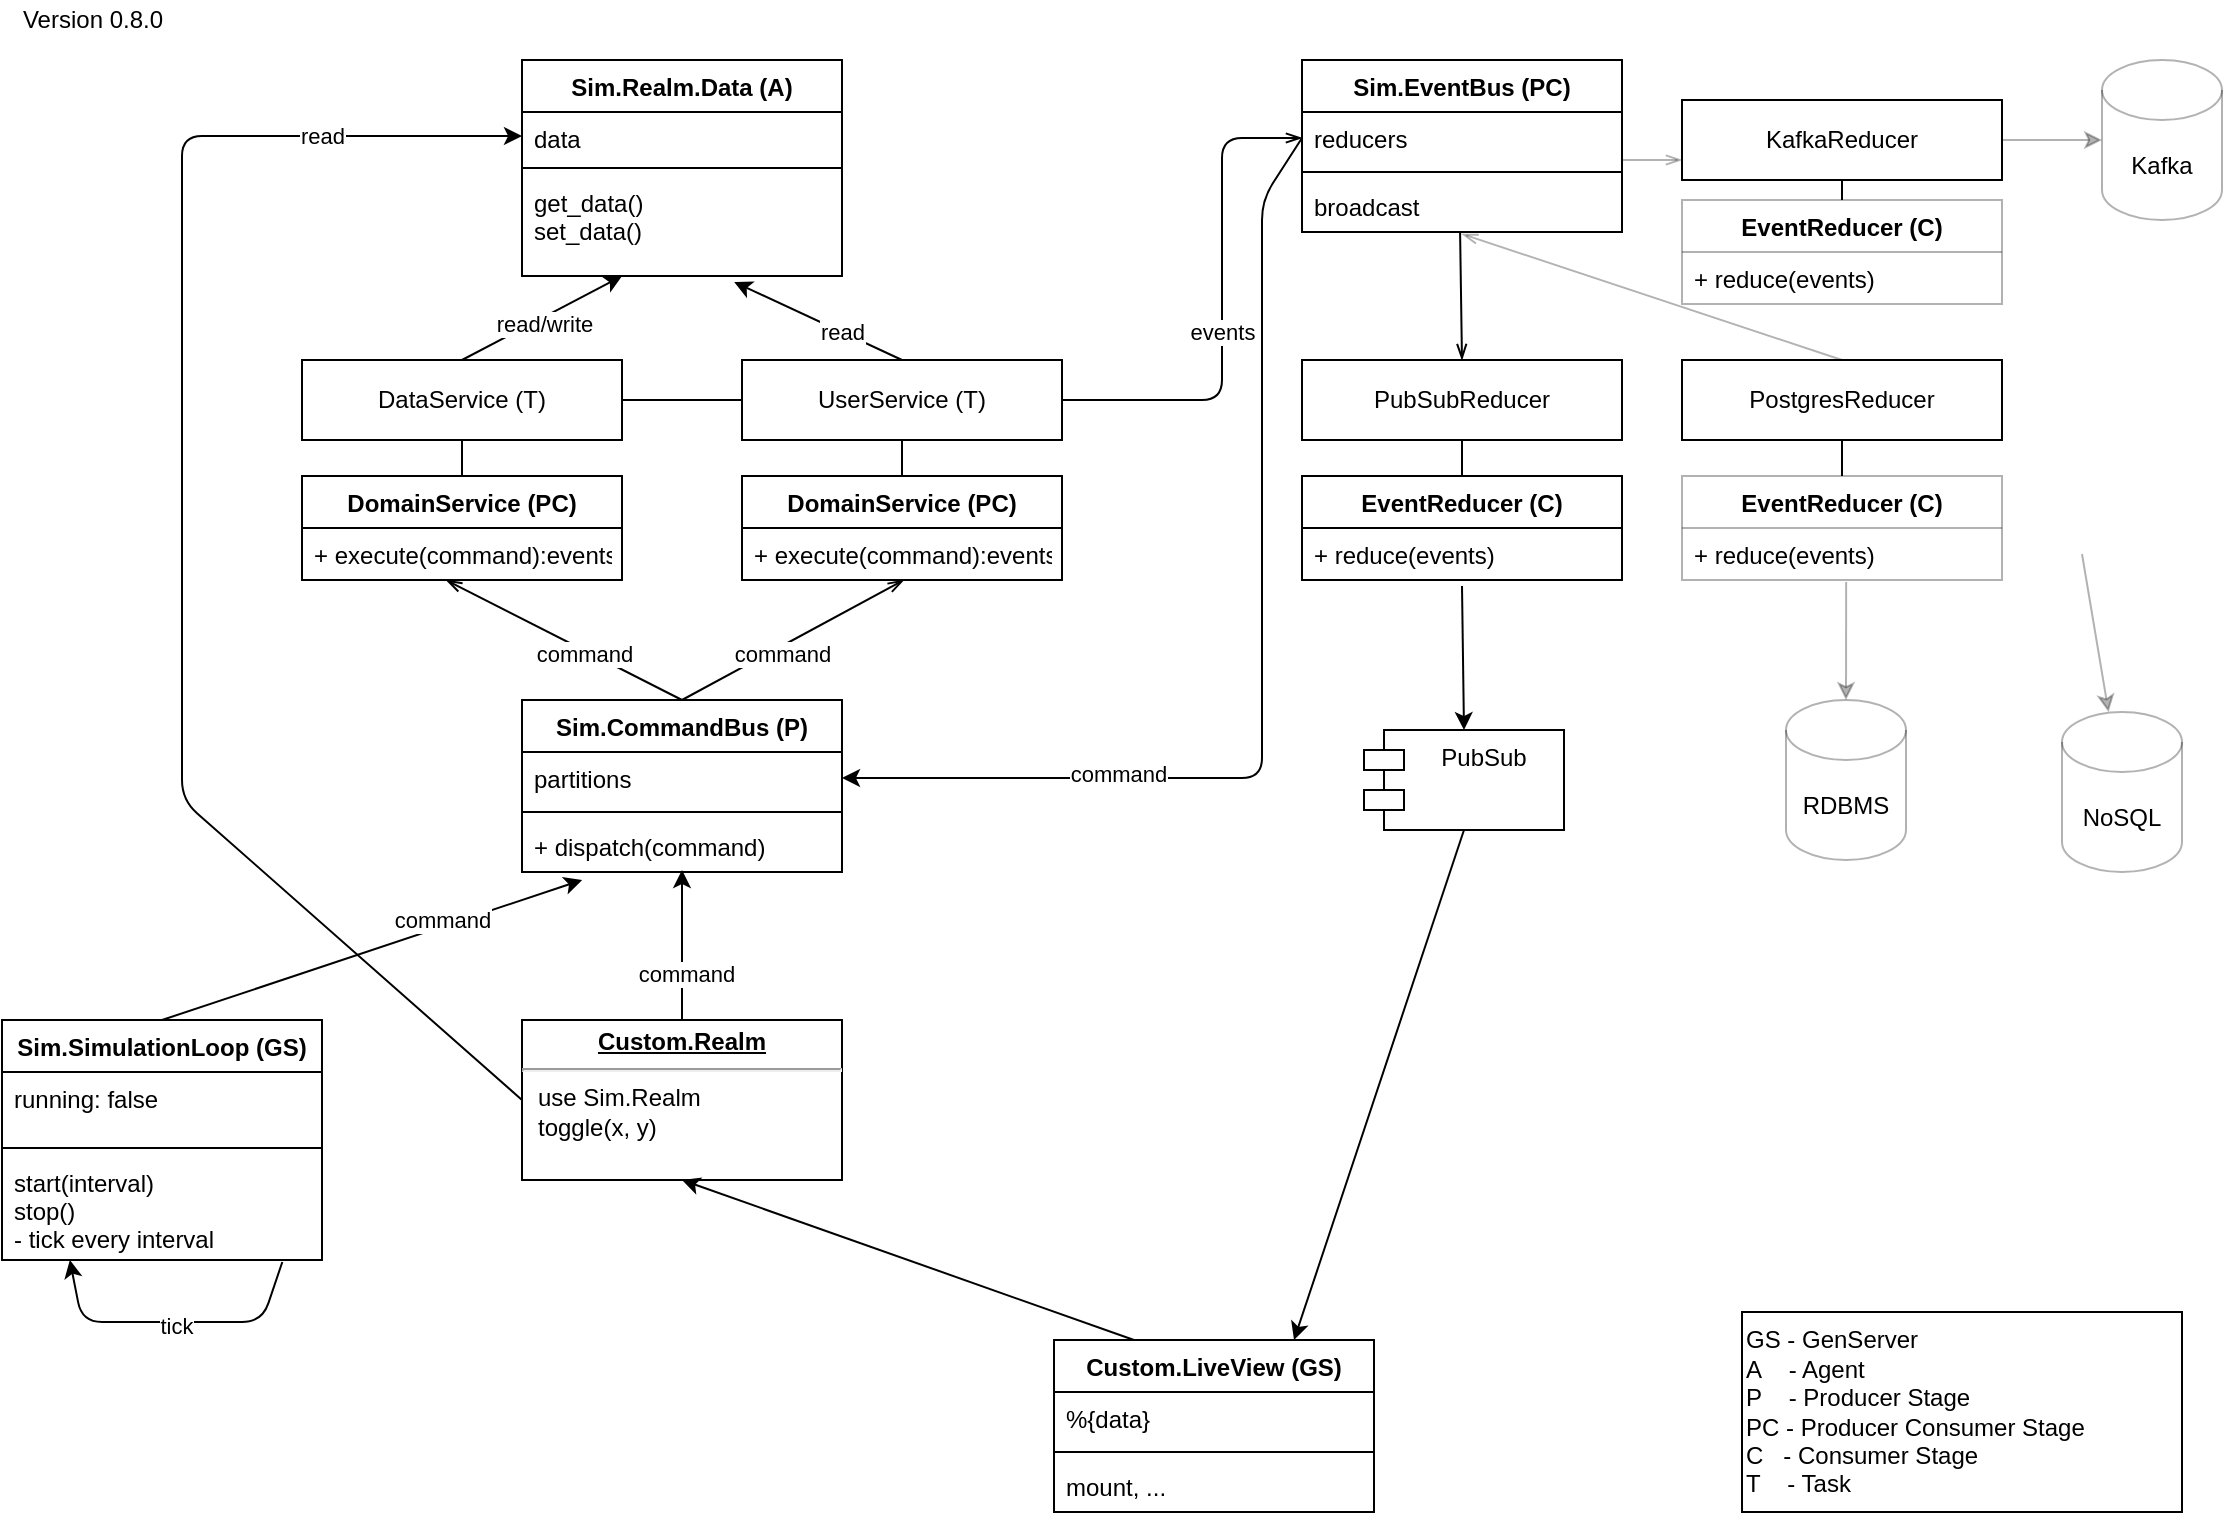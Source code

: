 <mxfile version="20.3.0" type="device"><diagram id="AdwI3hXEqUXo8Jf-QVOq" name="Page-1"><mxGraphModel dx="946" dy="616" grid="1" gridSize="10" guides="1" tooltips="1" connect="1" arrows="1" fold="1" page="1" pageScale="1" pageWidth="1169" pageHeight="827" math="0" shadow="0"><root><mxCell id="0"/><mxCell id="1" parent="0"/><mxCell id="UOPCzXccM1k2bYzfqvpx-34" value="&lt;p style=&quot;margin: 0px ; margin-top: 4px ; text-align: center ; text-decoration: underline&quot;&gt;&lt;b&gt;Custom.Realm&lt;/b&gt;&lt;/p&gt;&lt;hr&gt;&lt;p style=&quot;margin: 0px ; margin-left: 8px&quot;&gt;use Sim.Realm&lt;/p&gt;&lt;p style=&quot;margin: 0px ; margin-left: 8px&quot;&gt;toggle(x, y)&lt;/p&gt;" style="verticalAlign=top;align=left;overflow=fill;fontSize=12;fontFamily=Helvetica;html=1;" parent="1" vertex="1"><mxGeometry x="290" y="550" width="160" height="80" as="geometry"/></mxCell><mxCell id="UOPCzXccM1k2bYzfqvpx-37" style="edgeStyle=orthogonalEdgeStyle;rounded=0;orthogonalLoop=1;jettySize=auto;html=1;exitX=0.5;exitY=1;exitDx=0;exitDy=0;" parent="1" source="UOPCzXccM1k2bYzfqvpx-34" target="UOPCzXccM1k2bYzfqvpx-34" edge="1"><mxGeometry relative="1" as="geometry"/></mxCell><mxCell id="UOPCzXccM1k2bYzfqvpx-52" value="" style="endArrow=classic;html=1;entryX=0.5;entryY=1;entryDx=0;entryDy=0;exitX=0.25;exitY=0;exitDx=0;exitDy=0;" parent="1" source="UOPCzXccM1k2bYzfqvpx-47" target="UOPCzXccM1k2bYzfqvpx-34" edge="1"><mxGeometry width="50" height="50" relative="1" as="geometry"><mxPoint x="190" y="631" as="sourcePoint"/><mxPoint x="240" y="581" as="targetPoint"/></mxGeometry></mxCell><mxCell id="UOPCzXccM1k2bYzfqvpx-5" value="Sim.Realm.Data (A)" style="swimlane;fontStyle=1;align=center;verticalAlign=top;childLayout=stackLayout;horizontal=1;startSize=26;horizontalStack=0;resizeParent=1;resizeParentMax=0;resizeLast=0;collapsible=1;marginBottom=0;" parent="1" vertex="1"><mxGeometry x="290" y="70" width="160" height="108" as="geometry"/></mxCell><mxCell id="UOPCzXccM1k2bYzfqvpx-6" value="data" style="text;strokeColor=none;fillColor=none;align=left;verticalAlign=top;spacingLeft=4;spacingRight=4;overflow=hidden;rotatable=0;points=[[0,0.5],[1,0.5]];portConstraint=eastwest;" parent="UOPCzXccM1k2bYzfqvpx-5" vertex="1"><mxGeometry y="26" width="160" height="24" as="geometry"/></mxCell><mxCell id="UOPCzXccM1k2bYzfqvpx-7" value="" style="line;strokeWidth=1;fillColor=none;align=left;verticalAlign=middle;spacingTop=-1;spacingLeft=3;spacingRight=3;rotatable=0;labelPosition=right;points=[];portConstraint=eastwest;" parent="UOPCzXccM1k2bYzfqvpx-5" vertex="1"><mxGeometry y="50" width="160" height="8" as="geometry"/></mxCell><mxCell id="UOPCzXccM1k2bYzfqvpx-8" value="get_data()&#10;set_data()" style="text;strokeColor=none;fillColor=none;align=left;verticalAlign=top;spacingLeft=4;spacingRight=4;overflow=hidden;rotatable=0;points=[[0,0.5],[1,0.5]];portConstraint=eastwest;" parent="UOPCzXccM1k2bYzfqvpx-5" vertex="1"><mxGeometry y="58" width="160" height="50" as="geometry"/></mxCell><mxCell id="UOPCzXccM1k2bYzfqvpx-9" value="Sim.SimulationLoop (GS)" style="swimlane;fontStyle=1;align=center;verticalAlign=top;childLayout=stackLayout;horizontal=1;startSize=26;horizontalStack=0;resizeParent=1;resizeParentMax=0;resizeLast=0;collapsible=1;marginBottom=0;" parent="1" vertex="1"><mxGeometry x="30" y="550" width="160" height="120" as="geometry"/></mxCell><mxCell id="UOPCzXccM1k2bYzfqvpx-10" value="running: false" style="text;strokeColor=none;fillColor=none;align=left;verticalAlign=top;spacingLeft=4;spacingRight=4;overflow=hidden;rotatable=0;points=[[0,0.5],[1,0.5]];portConstraint=eastwest;" parent="UOPCzXccM1k2bYzfqvpx-9" vertex="1"><mxGeometry y="26" width="160" height="34" as="geometry"/></mxCell><mxCell id="UOPCzXccM1k2bYzfqvpx-11" value="" style="line;strokeWidth=1;fillColor=none;align=left;verticalAlign=middle;spacingTop=-1;spacingLeft=3;spacingRight=3;rotatable=0;labelPosition=right;points=[];portConstraint=eastwest;" parent="UOPCzXccM1k2bYzfqvpx-9" vertex="1"><mxGeometry y="60" width="160" height="8" as="geometry"/></mxCell><mxCell id="UOPCzXccM1k2bYzfqvpx-12" value="start(interval)&#10;stop()&#10;- tick every interval" style="text;strokeColor=none;fillColor=none;align=left;verticalAlign=top;spacingLeft=4;spacingRight=4;overflow=hidden;rotatable=0;points=[[0,0.5],[1,0.5]];portConstraint=eastwest;" parent="UOPCzXccM1k2bYzfqvpx-9" vertex="1"><mxGeometry y="68" width="160" height="52" as="geometry"/></mxCell><mxCell id="UOPCzXccM1k2bYzfqvpx-57" value="" style="endArrow=classic;html=1;entryX=0.212;entryY=1;entryDx=0;entryDy=0;entryPerimeter=0;exitX=0.876;exitY=1.019;exitDx=0;exitDy=0;exitPerimeter=0;" parent="UOPCzXccM1k2bYzfqvpx-9" source="UOPCzXccM1k2bYzfqvpx-12" target="UOPCzXccM1k2bYzfqvpx-12" edge="1"><mxGeometry width="50" height="50" relative="1" as="geometry"><mxPoint x="170" y="130" as="sourcePoint"/><mxPoint x="140" y="170" as="targetPoint"/><Array as="points"><mxPoint x="130" y="151"/><mxPoint x="40" y="151"/></Array></mxGeometry></mxCell><mxCell id="UOPCzXccM1k2bYzfqvpx-58" value="tick" style="edgeLabel;html=1;align=center;verticalAlign=middle;resizable=0;points=[];" parent="UOPCzXccM1k2bYzfqvpx-57" vertex="1" connectable="0"><mxGeometry x="-0.021" y="1" relative="1" as="geometry"><mxPoint y="1" as="offset"/></mxGeometry></mxCell><mxCell id="UOPCzXccM1k2bYzfqvpx-47" value="Custom.LiveView (GS)" style="swimlane;fontStyle=1;align=center;verticalAlign=top;childLayout=stackLayout;horizontal=1;startSize=26;horizontalStack=0;resizeParent=1;resizeParentMax=0;resizeLast=0;collapsible=1;marginBottom=0;" parent="1" vertex="1"><mxGeometry x="556" y="710" width="160" height="86" as="geometry"/></mxCell><mxCell id="UOPCzXccM1k2bYzfqvpx-48" value="%{data}" style="text;strokeColor=none;fillColor=none;align=left;verticalAlign=top;spacingLeft=4;spacingRight=4;overflow=hidden;rotatable=0;points=[[0,0.5],[1,0.5]];portConstraint=eastwest;" parent="UOPCzXccM1k2bYzfqvpx-47" vertex="1"><mxGeometry y="26" width="160" height="26" as="geometry"/></mxCell><mxCell id="UOPCzXccM1k2bYzfqvpx-49" value="" style="line;strokeWidth=1;fillColor=none;align=left;verticalAlign=middle;spacingTop=-1;spacingLeft=3;spacingRight=3;rotatable=0;labelPosition=right;points=[];portConstraint=eastwest;" parent="UOPCzXccM1k2bYzfqvpx-47" vertex="1"><mxGeometry y="52" width="160" height="8" as="geometry"/></mxCell><mxCell id="UOPCzXccM1k2bYzfqvpx-50" value="mount, ..." style="text;strokeColor=none;fillColor=none;align=left;verticalAlign=top;spacingLeft=4;spacingRight=4;overflow=hidden;rotatable=0;points=[[0,0.5],[1,0.5]];portConstraint=eastwest;" parent="UOPCzXccM1k2bYzfqvpx-47" vertex="1"><mxGeometry y="60" width="160" height="26" as="geometry"/></mxCell><mxCell id="2" value="Sim.CommandBus (P)" style="swimlane;fontStyle=1;align=center;verticalAlign=top;childLayout=stackLayout;horizontal=1;startSize=26;horizontalStack=0;resizeParent=1;resizeParentMax=0;resizeLast=0;collapsible=1;marginBottom=0;" parent="1" vertex="1"><mxGeometry x="290" y="390" width="160" height="86" as="geometry"/></mxCell><mxCell id="3" value="partitions" style="text;strokeColor=none;fillColor=none;align=left;verticalAlign=top;spacingLeft=4;spacingRight=4;overflow=hidden;rotatable=0;points=[[0,0.5],[1,0.5]];portConstraint=eastwest;" parent="2" vertex="1"><mxGeometry y="26" width="160" height="26" as="geometry"/></mxCell><mxCell id="4" value="" style="line;strokeWidth=1;fillColor=none;align=left;verticalAlign=middle;spacingTop=-1;spacingLeft=3;spacingRight=3;rotatable=0;labelPosition=right;points=[];portConstraint=eastwest;" parent="2" vertex="1"><mxGeometry y="52" width="160" height="8" as="geometry"/></mxCell><mxCell id="5" value="+ dispatch(command)" style="text;strokeColor=none;fillColor=none;align=left;verticalAlign=top;spacingLeft=4;spacingRight=4;overflow=hidden;rotatable=0;points=[[0,0.5],[1,0.5]];portConstraint=eastwest;" parent="2" vertex="1"><mxGeometry y="60" width="160" height="26" as="geometry"/></mxCell><mxCell id="6" value="DomainService (PC)" style="swimlane;fontStyle=1;align=center;verticalAlign=top;childLayout=stackLayout;horizontal=1;startSize=26;horizontalStack=0;resizeParent=1;resizeParentMax=0;resizeLast=0;collapsible=1;marginBottom=0;" parent="1" vertex="1"><mxGeometry x="180" y="278" width="160" height="52" as="geometry"/></mxCell><mxCell id="9" value="+ execute(command):events" style="text;strokeColor=none;fillColor=none;align=left;verticalAlign=top;spacingLeft=4;spacingRight=4;overflow=hidden;rotatable=0;points=[[0,0.5],[1,0.5]];portConstraint=eastwest;" parent="6" vertex="1"><mxGeometry y="26" width="160" height="26" as="geometry"/></mxCell><mxCell id="10" value="DomainService (PC)" style="swimlane;fontStyle=1;align=center;verticalAlign=top;childLayout=stackLayout;horizontal=1;startSize=26;horizontalStack=0;resizeParent=1;resizeParentMax=0;resizeLast=0;collapsible=1;marginBottom=0;" parent="1" vertex="1"><mxGeometry x="400" y="278" width="160" height="52" as="geometry"/></mxCell><mxCell id="13" value="+ execute(command):events" style="text;strokeColor=none;fillColor=none;align=left;verticalAlign=top;spacingLeft=4;spacingRight=4;overflow=hidden;rotatable=0;points=[[0,0.5],[1,0.5]];portConstraint=eastwest;" parent="10" vertex="1"><mxGeometry y="26" width="160" height="26" as="geometry"/></mxCell><mxCell id="14" value="Sim.EventBus (PC)" style="swimlane;fontStyle=1;align=center;verticalAlign=top;childLayout=stackLayout;horizontal=1;startSize=26;horizontalStack=0;resizeParent=1;resizeParentMax=0;resizeLast=0;collapsible=1;marginBottom=0;" parent="1" vertex="1"><mxGeometry x="680" y="70" width="160" height="86" as="geometry"/></mxCell><mxCell id="15" value="reducers" style="text;strokeColor=none;fillColor=none;align=left;verticalAlign=top;spacingLeft=4;spacingRight=4;overflow=hidden;rotatable=0;points=[[0,0.5],[1,0.5]];portConstraint=eastwest;" parent="14" vertex="1"><mxGeometry y="26" width="160" height="26" as="geometry"/></mxCell><mxCell id="16" value="" style="line;strokeWidth=1;fillColor=none;align=left;verticalAlign=middle;spacingTop=-1;spacingLeft=3;spacingRight=3;rotatable=0;labelPosition=right;points=[];portConstraint=eastwest;" parent="14" vertex="1"><mxGeometry y="52" width="160" height="8" as="geometry"/></mxCell><mxCell id="17" value="broadcast" style="text;strokeColor=none;fillColor=none;align=left;verticalAlign=top;spacingLeft=4;spacingRight=4;overflow=hidden;rotatable=0;points=[[0,0.5],[1,0.5]];portConstraint=eastwest;" parent="14" vertex="1"><mxGeometry y="60" width="160" height="26" as="geometry"/></mxCell><mxCell id="18" value="EventReducer (C)" style="swimlane;fontStyle=1;align=center;verticalAlign=top;childLayout=stackLayout;horizontal=1;startSize=26;horizontalStack=0;resizeParent=1;resizeParentMax=0;resizeLast=0;collapsible=1;marginBottom=0;" parent="1" vertex="1"><mxGeometry x="680" y="278" width="160" height="52" as="geometry"/></mxCell><mxCell id="21" value="+ reduce(events)" style="text;strokeColor=none;fillColor=none;align=left;verticalAlign=top;spacingLeft=4;spacingRight=4;overflow=hidden;rotatable=0;points=[[0,0.5],[1,0.5]];portConstraint=eastwest;" parent="18" vertex="1"><mxGeometry y="26" width="160" height="26" as="geometry"/></mxCell><mxCell id="22" value="PubSub" style="shape=module;align=left;spacingLeft=20;align=center;verticalAlign=top;" parent="1" vertex="1"><mxGeometry x="711" y="405" width="100" height="50" as="geometry"/></mxCell><mxCell id="23" value="RDBMS" style="shape=cylinder3;whiteSpace=wrap;html=1;boundedLbl=1;backgroundOutline=1;size=15;opacity=30;" parent="1" vertex="1"><mxGeometry x="922" y="390" width="60" height="80" as="geometry"/></mxCell><mxCell id="24" value="NoSQL" style="shape=cylinder3;whiteSpace=wrap;html=1;boundedLbl=1;backgroundOutline=1;size=15;opacity=30;" parent="1" vertex="1"><mxGeometry x="1060" y="396" width="60" height="80" as="geometry"/></mxCell><mxCell id="25" value="" style="endArrow=classic;html=1;exitX=0.5;exitY=1;exitDx=0;exitDy=0;entryX=0.75;entryY=0;entryDx=0;entryDy=0;" parent="1" source="22" target="UOPCzXccM1k2bYzfqvpx-47" edge="1"><mxGeometry width="50" height="50" relative="1" as="geometry"><mxPoint x="600" y="660" as="sourcePoint"/><mxPoint x="850" y="670" as="targetPoint"/></mxGeometry></mxCell><mxCell id="26" value="" style="endArrow=classic;html=1;exitX=0.5;exitY=0;exitDx=0;exitDy=0;entryX=0.5;entryY=0.962;entryDx=0;entryDy=0;entryPerimeter=0;" parent="1" source="UOPCzXccM1k2bYzfqvpx-34" target="5" edge="1"><mxGeometry width="50" height="50" relative="1" as="geometry"><mxPoint x="560" y="400" as="sourcePoint"/><mxPoint x="610" y="350" as="targetPoint"/></mxGeometry></mxCell><mxCell id="48" value="command" style="edgeLabel;html=1;align=center;verticalAlign=middle;resizable=0;points=[];" parent="26" vertex="1" connectable="0"><mxGeometry x="-0.374" y="-2" relative="1" as="geometry"><mxPoint as="offset"/></mxGeometry></mxCell><mxCell id="27" value="" style="endArrow=openThin;html=1;exitX=0.5;exitY=0;exitDx=0;exitDy=0;entryX=0.506;entryY=1;entryDx=0;entryDy=0;entryPerimeter=0;startArrow=none;startFill=0;endFill=0;" parent="1" source="2" target="13" edge="1"><mxGeometry width="50" height="50" relative="1" as="geometry"><mxPoint x="560" y="400" as="sourcePoint"/><mxPoint x="481" y="297" as="targetPoint"/></mxGeometry></mxCell><mxCell id="47" value="command" style="edgeLabel;html=1;align=center;verticalAlign=middle;resizable=0;points=[];" parent="27" vertex="1" connectable="0"><mxGeometry x="-0.138" y="-3" relative="1" as="geometry"><mxPoint as="offset"/></mxGeometry></mxCell><mxCell id="28" value="" style="endArrow=openThin;html=1;exitX=0.5;exitY=0;exitDx=0;exitDy=0;entryX=0.45;entryY=1;entryDx=0;entryDy=0;entryPerimeter=0;endFill=0;startArrow=none;startFill=0;" parent="1" source="2" target="9" edge="1"><mxGeometry width="50" height="50" relative="1" as="geometry"><mxPoint x="560" y="400" as="sourcePoint"/><mxPoint x="610" y="350" as="targetPoint"/></mxGeometry></mxCell><mxCell id="46" value="command" style="edgeLabel;html=1;align=center;verticalAlign=middle;resizable=0;points=[];" parent="28" vertex="1" connectable="0"><mxGeometry x="-0.311" y="1" relative="1" as="geometry"><mxPoint x="-8.54" y="-4" as="offset"/></mxGeometry></mxCell><mxCell id="29" value="" style="endArrow=classic;html=1;exitX=0.5;exitY=0;exitDx=0;exitDy=0;entryX=0.188;entryY=1.154;entryDx=0;entryDy=0;entryPerimeter=0;" parent="1" source="UOPCzXccM1k2bYzfqvpx-9" target="5" edge="1"><mxGeometry width="50" height="50" relative="1" as="geometry"><mxPoint x="160" y="610" as="sourcePoint"/><mxPoint x="210" y="560" as="targetPoint"/></mxGeometry></mxCell><mxCell id="49" value="command" style="edgeLabel;html=1;align=center;verticalAlign=middle;resizable=0;points=[];" parent="29" vertex="1" connectable="0"><mxGeometry x="-0.223" y="2" relative="1" as="geometry"><mxPoint x="59" y="-21" as="offset"/></mxGeometry></mxCell><mxCell id="30" value="" style="endArrow=classic;html=1;exitX=0.5;exitY=0;exitDx=0;exitDy=0;entryX=0.313;entryY=1;entryDx=0;entryDy=0;entryPerimeter=0;" parent="1" source="hB40wDocYYzdsAfpNiLK-57" target="UOPCzXccM1k2bYzfqvpx-8" edge="1"><mxGeometry width="50" height="50" relative="1" as="geometry"><mxPoint x="410" y="210" as="sourcePoint"/><mxPoint x="360" y="180" as="targetPoint"/></mxGeometry></mxCell><mxCell id="44" value="read/write" style="edgeLabel;html=1;align=center;verticalAlign=middle;resizable=0;points=[];" parent="30" vertex="1" connectable="0"><mxGeometry x="-0.013" y="-3" relative="1" as="geometry"><mxPoint as="offset"/></mxGeometry></mxCell><mxCell id="31" value="" style="endArrow=classic;html=1;entryX=0.663;entryY=1.06;entryDx=0;entryDy=0;entryPerimeter=0;exitX=0.5;exitY=0;exitDx=0;exitDy=0;" parent="1" source="hB40wDocYYzdsAfpNiLK-59" target="UOPCzXccM1k2bYzfqvpx-8" edge="1"><mxGeometry width="50" height="50" relative="1" as="geometry"><mxPoint x="500" y="200" as="sourcePoint"/><mxPoint x="460" y="160" as="targetPoint"/></mxGeometry></mxCell><mxCell id="45" value="read" style="edgeLabel;html=1;align=center;verticalAlign=middle;resizable=0;points=[];" parent="31" vertex="1" connectable="0"><mxGeometry x="-0.291" relative="1" as="geometry"><mxPoint as="offset"/></mxGeometry></mxCell><mxCell id="32" value="EventReducer (C)" style="swimlane;fontStyle=1;align=center;verticalAlign=top;childLayout=stackLayout;horizontal=1;startSize=26;horizontalStack=0;resizeParent=1;resizeParentMax=0;resizeLast=0;collapsible=1;marginBottom=0;opacity=30;" parent="1" vertex="1"><mxGeometry x="870" y="278" width="160" height="52" as="geometry"/></mxCell><mxCell id="35" value="+ reduce(events)" style="text;strokeColor=none;fillColor=none;align=left;verticalAlign=top;spacingLeft=4;spacingRight=4;overflow=hidden;rotatable=0;points=[[0,0.5],[1,0.5]];portConstraint=eastwest;opacity=30;" parent="32" vertex="1"><mxGeometry y="26" width="160" height="26" as="geometry"/></mxCell><mxCell id="36" value="" style="endArrow=none;html=1;exitX=0.5;exitY=1;exitDx=0;exitDy=0;entryX=0.5;entryY=0;entryDx=0;entryDy=0;endFill=0;startArrow=none;startFill=0;" parent="1" source="hB40wDocYYzdsAfpNiLK-68" target="18" edge="1"><mxGeometry width="50" height="50" relative="1" as="geometry"><mxPoint x="570" y="260" as="sourcePoint"/><mxPoint x="620" y="210" as="targetPoint"/></mxGeometry></mxCell><mxCell id="38" value="" style="endArrow=none;html=1;entryX=0.5;entryY=0;entryDx=0;entryDy=0;opacity=30;startArrow=openThin;startFill=0;endFill=0;" parent="1" target="hB40wDocYYzdsAfpNiLK-72" edge="1"><mxGeometry width="50" height="50" relative="1" as="geometry"><mxPoint x="760" y="157" as="sourcePoint"/><mxPoint x="620" y="210" as="targetPoint"/></mxGeometry></mxCell><mxCell id="39" value="" style="endArrow=classic;html=1;entryX=0.5;entryY=0;entryDx=0;entryDy=0;exitX=0.5;exitY=1.115;exitDx=0;exitDy=0;exitPerimeter=0;" parent="1" source="21" target="22" edge="1"><mxGeometry width="50" height="50" relative="1" as="geometry"><mxPoint x="770" y="360" as="sourcePoint"/><mxPoint x="620" y="370" as="targetPoint"/></mxGeometry></mxCell><mxCell id="40" value="" style="endArrow=classic;html=1;entryX=0.5;entryY=0;entryDx=0;entryDy=0;entryPerimeter=0;opacity=30;exitX=0.513;exitY=1.038;exitDx=0;exitDy=0;exitPerimeter=0;" parent="1" source="35" target="23" edge="1"><mxGeometry width="50" height="50" relative="1" as="geometry"><mxPoint x="920" y="340" as="sourcePoint"/><mxPoint x="620" y="370" as="targetPoint"/></mxGeometry></mxCell><mxCell id="41" value="" style="endArrow=classic;html=1;opacity=30;" parent="1" target="24" edge="1"><mxGeometry width="50" height="50" relative="1" as="geometry"><mxPoint x="1070" y="317" as="sourcePoint"/><mxPoint x="620" y="370" as="targetPoint"/></mxGeometry></mxCell><mxCell id="42" value="" style="endArrow=openThin;html=1;exitX=1;exitY=0.5;exitDx=0;exitDy=0;entryX=0;entryY=0.5;entryDx=0;entryDy=0;endFill=0;startArrow=none;startFill=0;" parent="1" source="hB40wDocYYzdsAfpNiLK-59" target="15" edge="1"><mxGeometry width="50" height="50" relative="1" as="geometry"><mxPoint x="570" y="280" as="sourcePoint"/><mxPoint x="620" y="230" as="targetPoint"/><Array as="points"><mxPoint x="640" y="240"/><mxPoint x="640" y="109"/></Array></mxGeometry></mxCell><mxCell id="43" value="events" style="edgeLabel;html=1;align=center;verticalAlign=middle;resizable=0;points=[];" parent="42" vertex="1" connectable="0"><mxGeometry x="-0.092" relative="1" as="geometry"><mxPoint as="offset"/></mxGeometry></mxCell><mxCell id="50" value="Kafka" style="shape=cylinder3;whiteSpace=wrap;html=1;boundedLbl=1;backgroundOutline=1;size=15;opacity=30;" parent="1" vertex="1"><mxGeometry x="1080" y="70" width="60" height="80" as="geometry"/></mxCell><mxCell id="51" value="EventReducer (C)" style="swimlane;fontStyle=1;align=center;verticalAlign=top;childLayout=stackLayout;horizontal=1;startSize=26;horizontalStack=0;resizeParent=1;resizeParentMax=0;resizeLast=0;collapsible=1;marginBottom=0;opacity=30;" parent="1" vertex="1"><mxGeometry x="870" y="140" width="160" height="52" as="geometry"/></mxCell><mxCell id="54" value="+ reduce(events)" style="text;strokeColor=none;fillColor=none;align=left;verticalAlign=top;spacingLeft=4;spacingRight=4;overflow=hidden;rotatable=0;points=[[0,0.5],[1,0.5]];portConstraint=eastwest;opacity=30;" parent="51" vertex="1"><mxGeometry y="26" width="160" height="26" as="geometry"/></mxCell><mxCell id="55" value="" style="endArrow=classic;html=1;exitX=1;exitY=0.5;exitDx=0;exitDy=0;entryX=0;entryY=0.5;entryDx=0;entryDy=0;entryPerimeter=0;opacity=30;" parent="1" source="hB40wDocYYzdsAfpNiLK-70" target="50" edge="1"><mxGeometry width="50" height="50" relative="1" as="geometry"><mxPoint x="1040" y="120" as="sourcePoint"/><mxPoint x="580" y="292" as="targetPoint"/></mxGeometry></mxCell><mxCell id="56" value="" style="endArrow=openThin;html=1;entryX=0;entryY=0.75;entryDx=0;entryDy=0;opacity=30;startArrow=none;startFill=0;endFill=0;" parent="1" target="hB40wDocYYzdsAfpNiLK-70" edge="1"><mxGeometry width="50" height="50" relative="1" as="geometry"><mxPoint x="840" y="120" as="sourcePoint"/><mxPoint x="880" y="120" as="targetPoint"/></mxGeometry></mxCell><mxCell id="hB40wDocYYzdsAfpNiLK-57" value="DataService (T)" style="rounded=0;whiteSpace=wrap;html=1;" parent="1" vertex="1"><mxGeometry x="180" y="220" width="160" height="40" as="geometry"/></mxCell><mxCell id="hB40wDocYYzdsAfpNiLK-58" value="" style="endArrow=none;html=1;rounded=0;entryX=0.5;entryY=1;entryDx=0;entryDy=0;exitX=0.5;exitY=0;exitDx=0;exitDy=0;" parent="1" source="6" target="hB40wDocYYzdsAfpNiLK-57" edge="1"><mxGeometry width="50" height="50" relative="1" as="geometry"><mxPoint x="450" y="380" as="sourcePoint"/><mxPoint x="500" y="330" as="targetPoint"/></mxGeometry></mxCell><mxCell id="hB40wDocYYzdsAfpNiLK-59" value="UserService (T)" style="rounded=0;whiteSpace=wrap;html=1;" parent="1" vertex="1"><mxGeometry x="400" y="220" width="160" height="40" as="geometry"/></mxCell><mxCell id="hB40wDocYYzdsAfpNiLK-61" value="" style="endArrow=none;html=1;rounded=0;entryX=0.5;entryY=1;entryDx=0;entryDy=0;exitX=0.5;exitY=0;exitDx=0;exitDy=0;" parent="1" source="10" target="hB40wDocYYzdsAfpNiLK-59" edge="1"><mxGeometry width="50" height="50" relative="1" as="geometry"><mxPoint x="450" y="380" as="sourcePoint"/><mxPoint x="500" y="330" as="targetPoint"/></mxGeometry></mxCell><mxCell id="hB40wDocYYzdsAfpNiLK-62" value="" style="endArrow=none;html=1;rounded=0;exitX=1;exitY=0.5;exitDx=0;exitDy=0;entryX=0;entryY=0.5;entryDx=0;entryDy=0;" parent="1" source="hB40wDocYYzdsAfpNiLK-57" target="hB40wDocYYzdsAfpNiLK-59" edge="1"><mxGeometry width="50" height="50" relative="1" as="geometry"><mxPoint x="450" y="350" as="sourcePoint"/><mxPoint x="500" y="300" as="targetPoint"/></mxGeometry></mxCell><mxCell id="hB40wDocYYzdsAfpNiLK-64" value="GS - GenServer&lt;br&gt;A&amp;nbsp; &amp;nbsp; - Agent&lt;br&gt;P&amp;nbsp; &amp;nbsp; - Producer Stage&lt;br&gt;PC - Producer Consumer Stage&lt;br&gt;C&amp;nbsp; &amp;nbsp;- Consumer Stage&lt;br&gt;T&amp;nbsp; &amp;nbsp; - Task" style="rounded=0;whiteSpace=wrap;html=1;align=left;" parent="1" vertex="1"><mxGeometry x="900" y="696" width="220" height="100" as="geometry"/></mxCell><mxCell id="hB40wDocYYzdsAfpNiLK-65" value="Version 0.8.0" style="text;html=1;align=center;verticalAlign=middle;resizable=0;points=[];autosize=1;strokeColor=none;fillColor=none;" parent="1" vertex="1"><mxGeometry x="30" y="40" width="90" height="20" as="geometry"/></mxCell><mxCell id="hB40wDocYYzdsAfpNiLK-68" value="PubSubReducer" style="rounded=0;whiteSpace=wrap;html=1;" parent="1" vertex="1"><mxGeometry x="680" y="220" width="160" height="40" as="geometry"/></mxCell><mxCell id="hB40wDocYYzdsAfpNiLK-69" value="" style="endArrow=openThin;html=1;exitX=0.494;exitY=1;exitDx=0;exitDy=0;exitPerimeter=0;entryX=0.5;entryY=0;entryDx=0;entryDy=0;endFill=0;startArrow=none;startFill=0;" parent="1" source="17" target="hB40wDocYYzdsAfpNiLK-68" edge="1"><mxGeometry width="50" height="50" relative="1" as="geometry"><mxPoint x="759.04" y="156" as="sourcePoint"/><mxPoint x="760" y="278" as="targetPoint"/></mxGeometry></mxCell><mxCell id="hB40wDocYYzdsAfpNiLK-70" value="KafkaReducer" style="rounded=0;whiteSpace=wrap;html=1;" parent="1" vertex="1"><mxGeometry x="870" y="90" width="160" height="40" as="geometry"/></mxCell><mxCell id="hB40wDocYYzdsAfpNiLK-72" value="PostgresReducer" style="rounded=0;whiteSpace=wrap;html=1;" parent="1" vertex="1"><mxGeometry x="870" y="220" width="160" height="40" as="geometry"/></mxCell><mxCell id="hB40wDocYYzdsAfpNiLK-74" value="" style="endArrow=none;html=1;rounded=0;entryX=0.5;entryY=1;entryDx=0;entryDy=0;exitX=0.5;exitY=0;exitDx=0;exitDy=0;" parent="1" source="32" target="hB40wDocYYzdsAfpNiLK-72" edge="1"><mxGeometry width="50" height="50" relative="1" as="geometry"><mxPoint x="670" y="350" as="sourcePoint"/><mxPoint x="720" y="300" as="targetPoint"/></mxGeometry></mxCell><mxCell id="hB40wDocYYzdsAfpNiLK-75" value="" style="endArrow=none;html=1;rounded=0;entryX=0.5;entryY=1;entryDx=0;entryDy=0;exitX=0.5;exitY=0;exitDx=0;exitDy=0;" parent="1" source="51" target="hB40wDocYYzdsAfpNiLK-70" edge="1"><mxGeometry width="50" height="50" relative="1" as="geometry"><mxPoint x="950" y="308" as="sourcePoint"/><mxPoint x="950" y="290" as="targetPoint"/></mxGeometry></mxCell><mxCell id="WZIZjPha1K02m6V-Bmab-57" value="" style="endArrow=classic;html=1;rounded=1;exitX=0;exitY=0.5;exitDx=0;exitDy=0;entryX=1;entryY=0.5;entryDx=0;entryDy=0;" parent="1" source="15" target="3" edge="1"><mxGeometry width="50" height="50" relative="1" as="geometry"><mxPoint x="500" y="340" as="sourcePoint"/><mxPoint x="550" y="290" as="targetPoint"/><Array as="points"><mxPoint x="660" y="140"/><mxPoint x="660" y="429"/></Array></mxGeometry></mxCell><mxCell id="WZIZjPha1K02m6V-Bmab-58" value="command" style="edgeLabel;html=1;align=center;verticalAlign=middle;resizable=0;points=[];" parent="WZIZjPha1K02m6V-Bmab-57" vertex="1" connectable="0"><mxGeometry x="0.485" y="-2" relative="1" as="geometry"><mxPoint as="offset"/></mxGeometry></mxCell><mxCell id="wPTmXIUojOXDEbwlNeIO-56" value="" style="endArrow=classic;html=1;exitX=0;exitY=0.5;exitDx=0;exitDy=0;entryX=0;entryY=0.5;entryDx=0;entryDy=0;" edge="1" parent="1" source="UOPCzXccM1k2bYzfqvpx-34" target="UOPCzXccM1k2bYzfqvpx-6"><mxGeometry width="50" height="50" relative="1" as="geometry"><mxPoint x="120" y="560" as="sourcePoint"/><mxPoint x="330.08" y="490.004" as="targetPoint"/><Array as="points"><mxPoint x="120" y="440"/><mxPoint x="120" y="108"/></Array></mxGeometry></mxCell><mxCell id="wPTmXIUojOXDEbwlNeIO-57" value="read" style="edgeLabel;html=1;align=center;verticalAlign=middle;resizable=0;points=[];" vertex="1" connectable="0" parent="wPTmXIUojOXDEbwlNeIO-56"><mxGeometry x="-0.223" y="2" relative="1" as="geometry"><mxPoint x="72" y="-276" as="offset"/></mxGeometry></mxCell></root></mxGraphModel></diagram></mxfile>